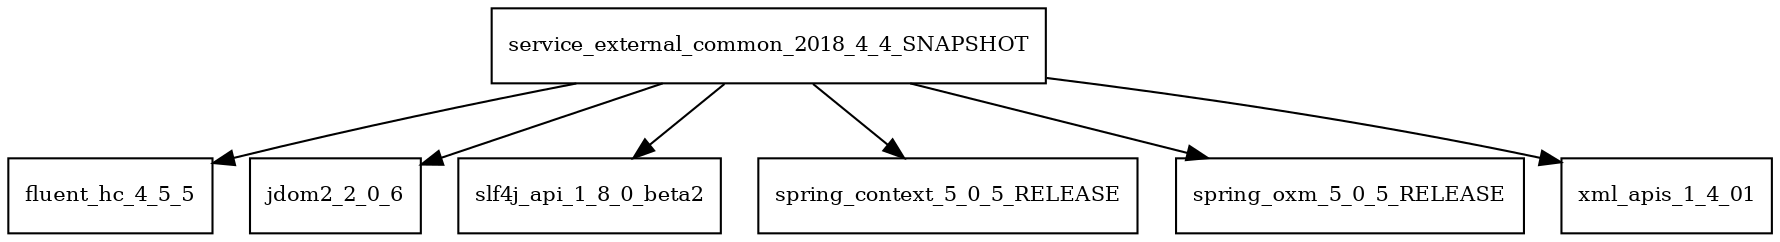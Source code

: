 digraph service_external_common_2018_4_4_SNAPSHOT_dependencies {
  node [shape = box, fontsize=10.0];
  service_external_common_2018_4_4_SNAPSHOT -> fluent_hc_4_5_5;
  service_external_common_2018_4_4_SNAPSHOT -> jdom2_2_0_6;
  service_external_common_2018_4_4_SNAPSHOT -> slf4j_api_1_8_0_beta2;
  service_external_common_2018_4_4_SNAPSHOT -> spring_context_5_0_5_RELEASE;
  service_external_common_2018_4_4_SNAPSHOT -> spring_oxm_5_0_5_RELEASE;
  service_external_common_2018_4_4_SNAPSHOT -> xml_apis_1_4_01;
}
